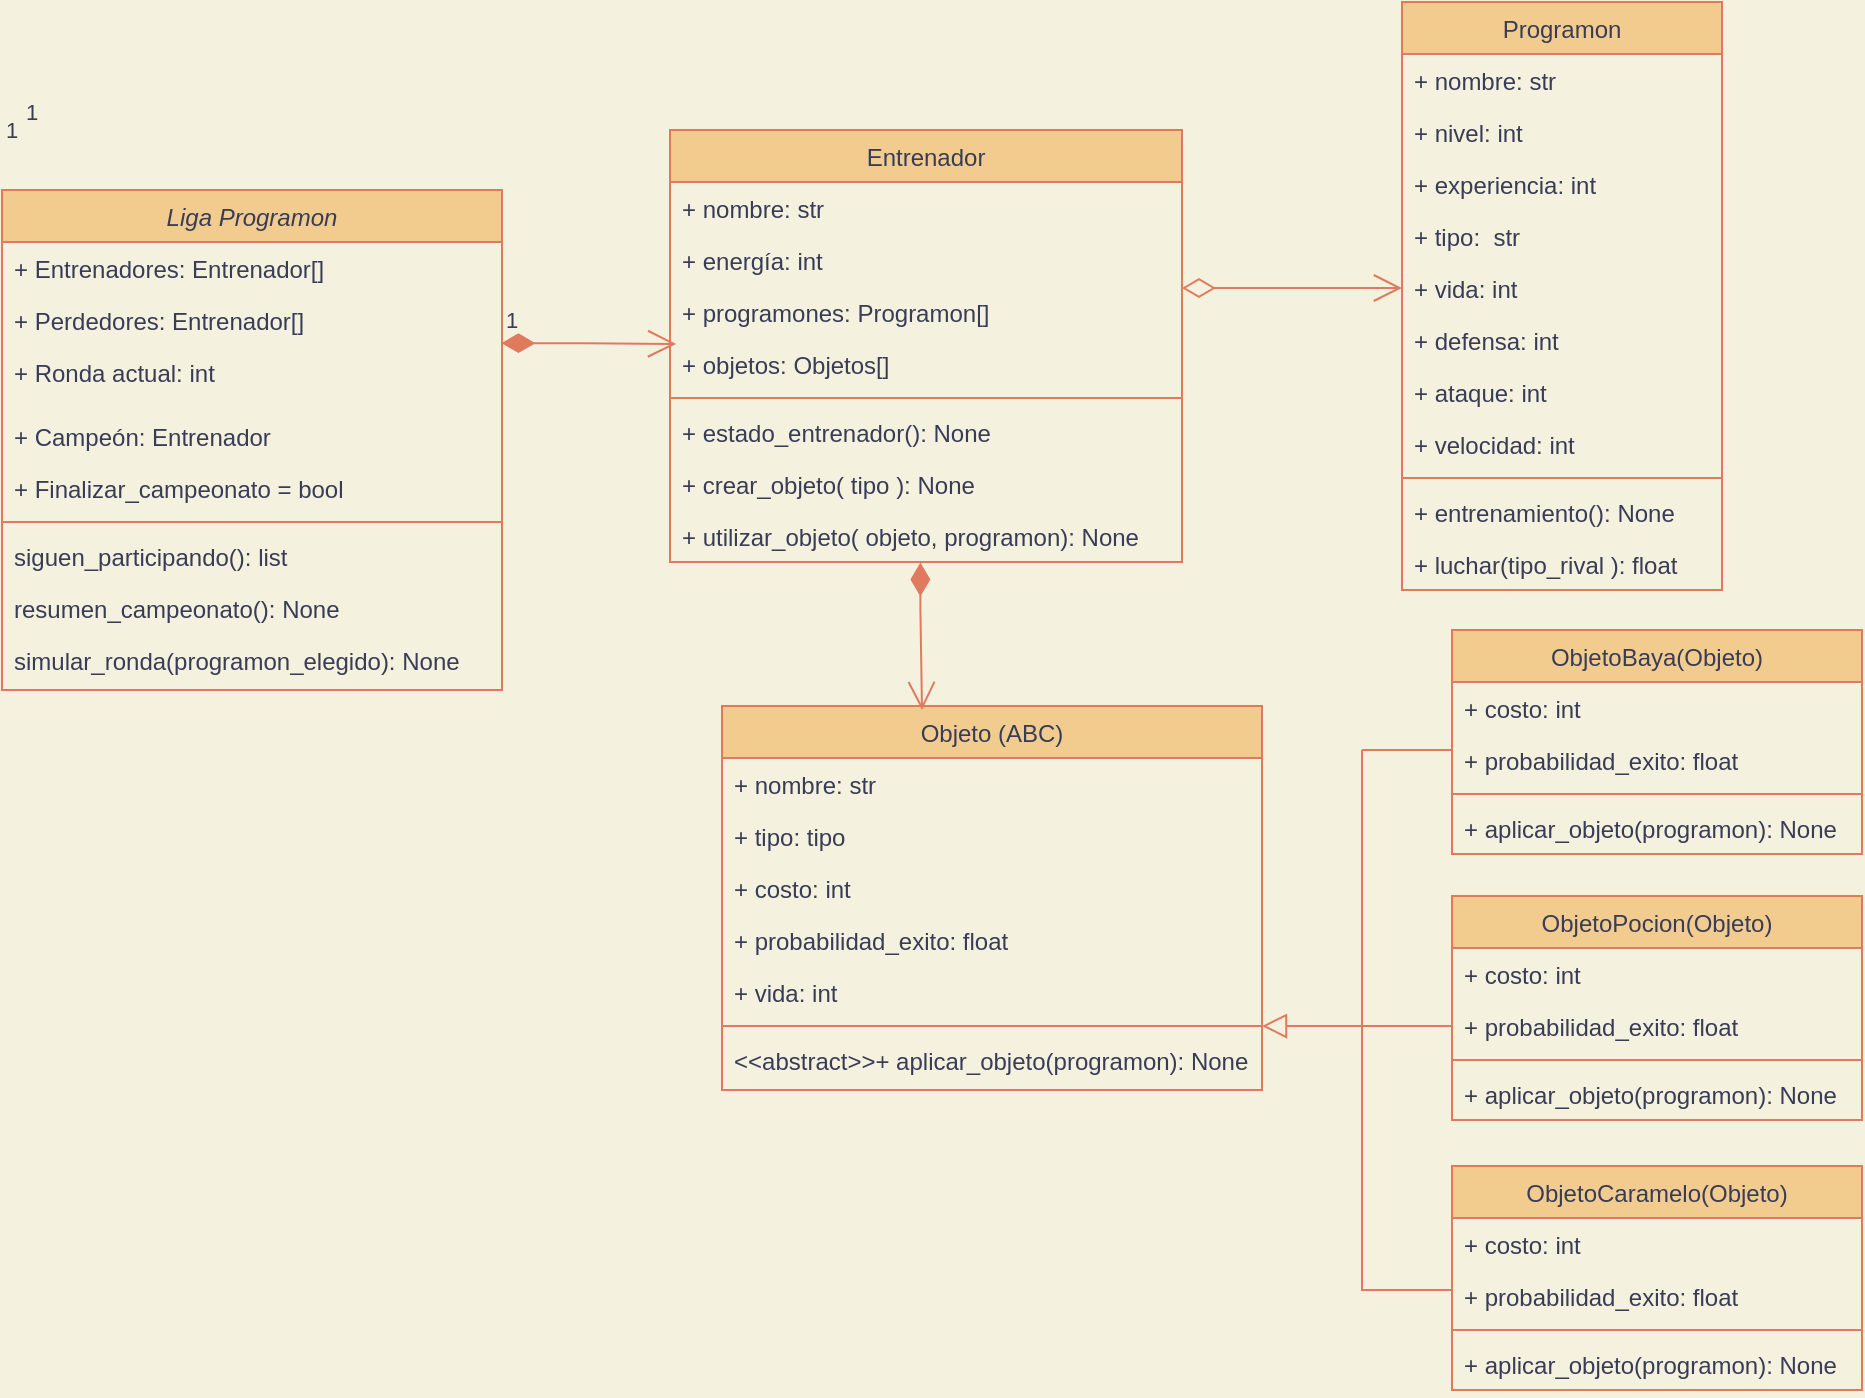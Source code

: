 <mxfile version="20.2.8" type="github">
  <diagram id="C5RBs43oDa-KdzZeNtuy" name="Page-1">
    <mxGraphModel dx="1480" dy="563" grid="1" gridSize="10" guides="1" tooltips="1" connect="1" arrows="1" fold="1" page="1" pageScale="1" pageWidth="827" pageHeight="1169" background="#F4F1DE" math="0" shadow="0">
      <root>
        <mxCell id="WIyWlLk6GJQsqaUBKTNV-0" />
        <mxCell id="WIyWlLk6GJQsqaUBKTNV-1" parent="WIyWlLk6GJQsqaUBKTNV-0" />
        <mxCell id="zkfFHV4jXpPFQw0GAbJ--0" value="Liga Programon" style="swimlane;fontStyle=2;align=center;verticalAlign=top;childLayout=stackLayout;horizontal=1;startSize=26;horizontalStack=0;resizeParent=1;resizeLast=0;collapsible=1;marginBottom=0;rounded=0;shadow=0;strokeWidth=1;fillColor=#F2CC8F;strokeColor=#E07A5F;fontColor=#393C56;" parent="WIyWlLk6GJQsqaUBKTNV-1" vertex="1">
          <mxGeometry x="80" y="120" width="250" height="250" as="geometry">
            <mxRectangle x="230" y="140" width="160" height="26" as="alternateBounds" />
          </mxGeometry>
        </mxCell>
        <mxCell id="zkfFHV4jXpPFQw0GAbJ--1" value="+ Entrenadores: Entrenador[]" style="text;align=left;verticalAlign=top;spacingLeft=4;spacingRight=4;overflow=hidden;rotatable=0;points=[[0,0.5],[1,0.5]];portConstraint=eastwest;fontColor=#393C56;" parent="zkfFHV4jXpPFQw0GAbJ--0" vertex="1">
          <mxGeometry y="26" width="250" height="26" as="geometry" />
        </mxCell>
        <mxCell id="zkfFHV4jXpPFQw0GAbJ--2" value="+ Perdedores: Entrenador[]" style="text;align=left;verticalAlign=top;spacingLeft=4;spacingRight=4;overflow=hidden;rotatable=0;points=[[0,0.5],[1,0.5]];portConstraint=eastwest;rounded=0;shadow=0;html=0;fontColor=#393C56;" parent="zkfFHV4jXpPFQw0GAbJ--0" vertex="1">
          <mxGeometry y="52" width="250" height="26" as="geometry" />
        </mxCell>
        <mxCell id="zkfFHV4jXpPFQw0GAbJ--3" value="+ Ronda actual: int" style="text;align=left;verticalAlign=top;spacingLeft=4;spacingRight=4;overflow=hidden;rotatable=0;points=[[0,0.5],[1,0.5]];portConstraint=eastwest;rounded=0;shadow=0;html=0;fontColor=#393C56;" parent="zkfFHV4jXpPFQw0GAbJ--0" vertex="1">
          <mxGeometry y="78" width="250" height="32" as="geometry" />
        </mxCell>
        <mxCell id="ItdQLOnhs8DhkVpAvpoB-0" value="+ Campeón: Entrenador" style="text;align=left;verticalAlign=top;spacingLeft=4;spacingRight=4;overflow=hidden;rotatable=0;points=[[0,0.5],[1,0.5]];portConstraint=eastwest;rounded=0;shadow=0;html=0;fontColor=#393C56;" parent="zkfFHV4jXpPFQw0GAbJ--0" vertex="1">
          <mxGeometry y="110" width="250" height="26" as="geometry" />
        </mxCell>
        <mxCell id="SOlJHKWOMlSEvx0Z_7D7-0" value="+ Finalizar_campeonato = bool" style="text;align=left;verticalAlign=top;spacingLeft=4;spacingRight=4;overflow=hidden;rotatable=0;points=[[0,0.5],[1,0.5]];portConstraint=eastwest;rounded=0;shadow=0;html=0;fontColor=#393C56;" vertex="1" parent="zkfFHV4jXpPFQw0GAbJ--0">
          <mxGeometry y="136" width="250" height="26" as="geometry" />
        </mxCell>
        <mxCell id="zkfFHV4jXpPFQw0GAbJ--4" value="" style="line;html=1;strokeWidth=1;align=left;verticalAlign=middle;spacingTop=-1;spacingLeft=3;spacingRight=3;rotatable=0;labelPosition=right;points=[];portConstraint=eastwest;labelBackgroundColor=#F4F1DE;fillColor=#F2CC8F;strokeColor=#E07A5F;fontColor=#393C56;" parent="zkfFHV4jXpPFQw0GAbJ--0" vertex="1">
          <mxGeometry y="162" width="250" height="8" as="geometry" />
        </mxCell>
        <mxCell id="SOlJHKWOMlSEvx0Z_7D7-1" value="siguen_participando(): list" style="text;align=left;verticalAlign=top;spacingLeft=4;spacingRight=4;overflow=hidden;rotatable=0;points=[[0,0.5],[1,0.5]];portConstraint=eastwest;fontColor=#393C56;" vertex="1" parent="zkfFHV4jXpPFQw0GAbJ--0">
          <mxGeometry y="170" width="250" height="26" as="geometry" />
        </mxCell>
        <mxCell id="zkfFHV4jXpPFQw0GAbJ--5" value="resumen_campeonato(): None" style="text;align=left;verticalAlign=top;spacingLeft=4;spacingRight=4;overflow=hidden;rotatable=0;points=[[0,0.5],[1,0.5]];portConstraint=eastwest;fontColor=#393C56;" parent="zkfFHV4jXpPFQw0GAbJ--0" vertex="1">
          <mxGeometry y="196" width="250" height="26" as="geometry" />
        </mxCell>
        <mxCell id="SOlJHKWOMlSEvx0Z_7D7-2" value="simular_ronda(programon_elegido): None" style="text;align=left;verticalAlign=top;spacingLeft=4;spacingRight=4;overflow=hidden;rotatable=0;points=[[0,0.5],[1,0.5]];portConstraint=eastwest;fontColor=#393C56;" vertex="1" parent="zkfFHV4jXpPFQw0GAbJ--0">
          <mxGeometry y="222" width="250" height="26" as="geometry" />
        </mxCell>
        <mxCell id="ItdQLOnhs8DhkVpAvpoB-33" value="Entrenador" style="swimlane;fontStyle=0;align=center;verticalAlign=top;childLayout=stackLayout;horizontal=1;startSize=26;horizontalStack=0;resizeParent=1;resizeLast=0;collapsible=1;marginBottom=0;rounded=0;shadow=0;strokeWidth=1;fillColor=#F2CC8F;strokeColor=#E07A5F;fontColor=#393C56;" parent="WIyWlLk6GJQsqaUBKTNV-1" vertex="1">
          <mxGeometry x="414" y="90" width="256" height="216" as="geometry">
            <mxRectangle x="550" y="140" width="160" height="26" as="alternateBounds" />
          </mxGeometry>
        </mxCell>
        <mxCell id="ItdQLOnhs8DhkVpAvpoB-102" value="+ nombre: str" style="text;align=left;verticalAlign=top;spacingLeft=4;spacingRight=4;overflow=hidden;rotatable=0;points=[[0,0.5],[1,0.5]];portConstraint=eastwest;fontColor=#393C56;" parent="ItdQLOnhs8DhkVpAvpoB-33" vertex="1">
          <mxGeometry y="26" width="256" height="26" as="geometry" />
        </mxCell>
        <mxCell id="ItdQLOnhs8DhkVpAvpoB-34" value="+ energía: int" style="text;align=left;verticalAlign=top;spacingLeft=4;spacingRight=4;overflow=hidden;rotatable=0;points=[[0,0.5],[1,0.5]];portConstraint=eastwest;fontColor=#393C56;" parent="ItdQLOnhs8DhkVpAvpoB-33" vertex="1">
          <mxGeometry y="52" width="256" height="26" as="geometry" />
        </mxCell>
        <mxCell id="ItdQLOnhs8DhkVpAvpoB-35" value="+ programones: Programon[]" style="text;align=left;verticalAlign=top;spacingLeft=4;spacingRight=4;overflow=hidden;rotatable=0;points=[[0,0.5],[1,0.5]];portConstraint=eastwest;rounded=0;shadow=0;html=0;fontColor=#393C56;" parent="ItdQLOnhs8DhkVpAvpoB-33" vertex="1">
          <mxGeometry y="78" width="256" height="26" as="geometry" />
        </mxCell>
        <mxCell id="ItdQLOnhs8DhkVpAvpoB-36" value="+ objetos: Objetos[]" style="text;align=left;verticalAlign=top;spacingLeft=4;spacingRight=4;overflow=hidden;rotatable=0;points=[[0,0.5],[1,0.5]];portConstraint=eastwest;rounded=0;shadow=0;html=0;fontColor=#393C56;" parent="ItdQLOnhs8DhkVpAvpoB-33" vertex="1">
          <mxGeometry y="104" width="256" height="26" as="geometry" />
        </mxCell>
        <mxCell id="ItdQLOnhs8DhkVpAvpoB-39" value="" style="line;html=1;strokeWidth=1;align=left;verticalAlign=middle;spacingTop=-1;spacingLeft=3;spacingRight=3;rotatable=0;labelPosition=right;points=[];portConstraint=eastwest;labelBackgroundColor=#F4F1DE;fillColor=#F2CC8F;strokeColor=#E07A5F;fontColor=#393C56;" parent="ItdQLOnhs8DhkVpAvpoB-33" vertex="1">
          <mxGeometry y="130" width="256" height="8" as="geometry" />
        </mxCell>
        <mxCell id="ItdQLOnhs8DhkVpAvpoB-44" value="+ estado_entrenador(): None" style="text;align=left;verticalAlign=top;spacingLeft=4;spacingRight=4;overflow=hidden;rotatable=0;points=[[0,0.5],[1,0.5]];portConstraint=eastwest;fontColor=#393C56;" parent="ItdQLOnhs8DhkVpAvpoB-33" vertex="1">
          <mxGeometry y="138" width="256" height="26" as="geometry" />
        </mxCell>
        <mxCell id="ItdQLOnhs8DhkVpAvpoB-42" value="+ crear_objeto( tipo ): None" style="text;align=left;verticalAlign=top;spacingLeft=4;spacingRight=4;overflow=hidden;rotatable=0;points=[[0,0.5],[1,0.5]];portConstraint=eastwest;fontColor=#393C56;" parent="ItdQLOnhs8DhkVpAvpoB-33" vertex="1">
          <mxGeometry y="164" width="256" height="26" as="geometry" />
        </mxCell>
        <mxCell id="ItdQLOnhs8DhkVpAvpoB-43" value="+ utilizar_objeto( objeto, programon): None&#xa;" style="text;align=left;verticalAlign=top;spacingLeft=4;spacingRight=4;overflow=hidden;rotatable=0;points=[[0,0.5],[1,0.5]];portConstraint=eastwest;fontColor=#393C56;" parent="ItdQLOnhs8DhkVpAvpoB-33" vertex="1">
          <mxGeometry y="190" width="256" height="26" as="geometry" />
        </mxCell>
        <mxCell id="ItdQLOnhs8DhkVpAvpoB-45" value="Programon" style="swimlane;fontStyle=0;align=center;verticalAlign=top;childLayout=stackLayout;horizontal=1;startSize=26;horizontalStack=0;resizeParent=1;resizeLast=0;collapsible=1;marginBottom=0;rounded=0;shadow=0;strokeWidth=1;fillColor=#F2CC8F;strokeColor=#E07A5F;fontColor=#393C56;" parent="WIyWlLk6GJQsqaUBKTNV-1" vertex="1">
          <mxGeometry x="780" y="26" width="160" height="294" as="geometry">
            <mxRectangle x="820" y="77" width="160" height="26" as="alternateBounds" />
          </mxGeometry>
        </mxCell>
        <mxCell id="ItdQLOnhs8DhkVpAvpoB-46" value="+ nombre: str" style="text;align=left;verticalAlign=top;spacingLeft=4;spacingRight=4;overflow=hidden;rotatable=0;points=[[0,0.5],[1,0.5]];portConstraint=eastwest;fontColor=#393C56;" parent="ItdQLOnhs8DhkVpAvpoB-45" vertex="1">
          <mxGeometry y="26" width="160" height="26" as="geometry" />
        </mxCell>
        <mxCell id="ItdQLOnhs8DhkVpAvpoB-47" value="+ nivel: int" style="text;align=left;verticalAlign=top;spacingLeft=4;spacingRight=4;overflow=hidden;rotatable=0;points=[[0,0.5],[1,0.5]];portConstraint=eastwest;rounded=0;shadow=0;html=0;fontColor=#393C56;" parent="ItdQLOnhs8DhkVpAvpoB-45" vertex="1">
          <mxGeometry y="52" width="160" height="26" as="geometry" />
        </mxCell>
        <mxCell id="ItdQLOnhs8DhkVpAvpoB-48" value="+ experiencia: int" style="text;align=left;verticalAlign=top;spacingLeft=4;spacingRight=4;overflow=hidden;rotatable=0;points=[[0,0.5],[1,0.5]];portConstraint=eastwest;rounded=0;shadow=0;html=0;fontColor=#393C56;" parent="ItdQLOnhs8DhkVpAvpoB-45" vertex="1">
          <mxGeometry y="78" width="160" height="26" as="geometry" />
        </mxCell>
        <mxCell id="ItdQLOnhs8DhkVpAvpoB-49" value="+ tipo:  str" style="text;align=left;verticalAlign=top;spacingLeft=4;spacingRight=4;overflow=hidden;rotatable=0;points=[[0,0.5],[1,0.5]];portConstraint=eastwest;rounded=0;shadow=0;html=0;fontColor=#393C56;" parent="ItdQLOnhs8DhkVpAvpoB-45" vertex="1">
          <mxGeometry y="104" width="160" height="26" as="geometry" />
        </mxCell>
        <mxCell id="ItdQLOnhs8DhkVpAvpoB-50" value="+ vida: int" style="text;align=left;verticalAlign=top;spacingLeft=4;spacingRight=4;overflow=hidden;rotatable=0;points=[[0,0.5],[1,0.5]];portConstraint=eastwest;rounded=0;shadow=0;html=0;fontColor=#393C56;" parent="ItdQLOnhs8DhkVpAvpoB-45" vertex="1">
          <mxGeometry y="130" width="160" height="26" as="geometry" />
        </mxCell>
        <mxCell id="ItdQLOnhs8DhkVpAvpoB-59" value="+ defensa: int" style="text;align=left;verticalAlign=top;spacingLeft=4;spacingRight=4;overflow=hidden;rotatable=0;points=[[0,0.5],[1,0.5]];portConstraint=eastwest;rounded=0;shadow=0;html=0;fontColor=#393C56;" parent="ItdQLOnhs8DhkVpAvpoB-45" vertex="1">
          <mxGeometry y="156" width="160" height="26" as="geometry" />
        </mxCell>
        <mxCell id="ItdQLOnhs8DhkVpAvpoB-51" value="+ ataque: int" style="text;align=left;verticalAlign=top;spacingLeft=4;spacingRight=4;overflow=hidden;rotatable=0;points=[[0,0.5],[1,0.5]];portConstraint=eastwest;rounded=0;shadow=0;html=0;fontColor=#393C56;" parent="ItdQLOnhs8DhkVpAvpoB-45" vertex="1">
          <mxGeometry y="182" width="160" height="26" as="geometry" />
        </mxCell>
        <mxCell id="ItdQLOnhs8DhkVpAvpoB-60" value="+ velocidad: int" style="text;align=left;verticalAlign=top;spacingLeft=4;spacingRight=4;overflow=hidden;rotatable=0;points=[[0,0.5],[1,0.5]];portConstraint=eastwest;rounded=0;shadow=0;html=0;fontColor=#393C56;" parent="ItdQLOnhs8DhkVpAvpoB-45" vertex="1">
          <mxGeometry y="208" width="160" height="26" as="geometry" />
        </mxCell>
        <mxCell id="ItdQLOnhs8DhkVpAvpoB-52" value="" style="line;html=1;strokeWidth=1;align=left;verticalAlign=middle;spacingTop=-1;spacingLeft=3;spacingRight=3;rotatable=0;labelPosition=right;points=[];portConstraint=eastwest;labelBackgroundColor=#F4F1DE;fillColor=#F2CC8F;strokeColor=#E07A5F;fontColor=#393C56;" parent="ItdQLOnhs8DhkVpAvpoB-45" vertex="1">
          <mxGeometry y="234" width="160" height="8" as="geometry" />
        </mxCell>
        <mxCell id="ItdQLOnhs8DhkVpAvpoB-53" value="+ entrenamiento(): None&#xa;" style="text;align=left;verticalAlign=top;spacingLeft=4;spacingRight=4;overflow=hidden;rotatable=0;points=[[0,0.5],[1,0.5]];portConstraint=eastwest;fontColor=#393C56;" parent="ItdQLOnhs8DhkVpAvpoB-45" vertex="1">
          <mxGeometry y="242" width="160" height="26" as="geometry" />
        </mxCell>
        <mxCell id="ItdQLOnhs8DhkVpAvpoB-54" value="+ luchar(tipo_rival ): float" style="text;align=left;verticalAlign=top;spacingLeft=4;spacingRight=4;overflow=hidden;rotatable=0;points=[[0,0.5],[1,0.5]];portConstraint=eastwest;fontColor=#393C56;" parent="ItdQLOnhs8DhkVpAvpoB-45" vertex="1">
          <mxGeometry y="268" width="160" height="26" as="geometry" />
        </mxCell>
        <mxCell id="ItdQLOnhs8DhkVpAvpoB-58" value="" style="endArrow=none;shadow=0;strokeWidth=1;rounded=0;endFill=1;edgeStyle=elbowEdgeStyle;elbow=vertical;startArrow=none;labelBackgroundColor=#F4F1DE;strokeColor=#E07A5F;fontColor=#393C56;" parent="WIyWlLk6GJQsqaUBKTNV-1" edge="1">
          <mxGeometry x="0.5" y="41" relative="1" as="geometry">
            <mxPoint x="860" y="294" as="sourcePoint" />
            <mxPoint x="860" y="295" as="targetPoint" />
            <mxPoint x="-40" y="32" as="offset" />
            <Array as="points" />
          </mxGeometry>
        </mxCell>
        <mxCell id="ItdQLOnhs8DhkVpAvpoB-103" value="Objeto (ABC)" style="swimlane;fontStyle=0;align=center;verticalAlign=top;childLayout=stackLayout;horizontal=1;startSize=26;horizontalStack=0;resizeParent=1;resizeLast=0;collapsible=1;marginBottom=0;rounded=0;shadow=0;strokeWidth=1;fillColor=#F2CC8F;strokeColor=#E07A5F;fontColor=#393C56;" parent="WIyWlLk6GJQsqaUBKTNV-1" vertex="1">
          <mxGeometry x="440" y="378" width="270" height="192" as="geometry">
            <mxRectangle x="820" y="77" width="160" height="26" as="alternateBounds" />
          </mxGeometry>
        </mxCell>
        <mxCell id="ItdQLOnhs8DhkVpAvpoB-104" value="+ nombre: str" style="text;align=left;verticalAlign=top;spacingLeft=4;spacingRight=4;overflow=hidden;rotatable=0;points=[[0,0.5],[1,0.5]];portConstraint=eastwest;fontColor=#393C56;" parent="ItdQLOnhs8DhkVpAvpoB-103" vertex="1">
          <mxGeometry y="26" width="270" height="26" as="geometry" />
        </mxCell>
        <mxCell id="ItdQLOnhs8DhkVpAvpoB-105" value="+ tipo: tipo" style="text;align=left;verticalAlign=top;spacingLeft=4;spacingRight=4;overflow=hidden;rotatable=0;points=[[0,0.5],[1,0.5]];portConstraint=eastwest;rounded=0;shadow=0;html=0;fontColor=#393C56;" parent="ItdQLOnhs8DhkVpAvpoB-103" vertex="1">
          <mxGeometry y="52" width="270" height="26" as="geometry" />
        </mxCell>
        <mxCell id="ItdQLOnhs8DhkVpAvpoB-106" value="+ costo: int" style="text;align=left;verticalAlign=top;spacingLeft=4;spacingRight=4;overflow=hidden;rotatable=0;points=[[0,0.5],[1,0.5]];portConstraint=eastwest;rounded=0;shadow=0;html=0;fontColor=#393C56;" parent="ItdQLOnhs8DhkVpAvpoB-103" vertex="1">
          <mxGeometry y="78" width="270" height="26" as="geometry" />
        </mxCell>
        <mxCell id="ItdQLOnhs8DhkVpAvpoB-107" value="+ probabilidad_exito: float" style="text;align=left;verticalAlign=top;spacingLeft=4;spacingRight=4;overflow=hidden;rotatable=0;points=[[0,0.5],[1,0.5]];portConstraint=eastwest;rounded=0;shadow=0;html=0;fontColor=#393C56;" parent="ItdQLOnhs8DhkVpAvpoB-103" vertex="1">
          <mxGeometry y="104" width="270" height="26" as="geometry" />
        </mxCell>
        <mxCell id="ItdQLOnhs8DhkVpAvpoB-108" value="+ vida: int" style="text;align=left;verticalAlign=top;spacingLeft=4;spacingRight=4;overflow=hidden;rotatable=0;points=[[0,0.5],[1,0.5]];portConstraint=eastwest;rounded=0;shadow=0;html=0;fontColor=#393C56;" parent="ItdQLOnhs8DhkVpAvpoB-103" vertex="1">
          <mxGeometry y="130" width="270" height="26" as="geometry" />
        </mxCell>
        <mxCell id="ItdQLOnhs8DhkVpAvpoB-112" value="" style="line;html=1;strokeWidth=1;align=left;verticalAlign=middle;spacingTop=-1;spacingLeft=3;spacingRight=3;rotatable=0;labelPosition=right;points=[];portConstraint=eastwest;labelBackgroundColor=#F4F1DE;fillColor=#F2CC8F;strokeColor=#E07A5F;fontColor=#393C56;" parent="ItdQLOnhs8DhkVpAvpoB-103" vertex="1">
          <mxGeometry y="156" width="270" height="8" as="geometry" />
        </mxCell>
        <mxCell id="ItdQLOnhs8DhkVpAvpoB-113" value="&lt;&lt;abstract&gt;&gt;+ aplicar_objeto(programon): None" style="text;align=left;verticalAlign=top;spacingLeft=4;spacingRight=4;overflow=hidden;rotatable=0;points=[[0,0.5],[1,0.5]];portConstraint=eastwest;fontColor=#393C56;" parent="ItdQLOnhs8DhkVpAvpoB-103" vertex="1">
          <mxGeometry y="164" width="270" height="26" as="geometry" />
        </mxCell>
        <mxCell id="ItdQLOnhs8DhkVpAvpoB-140" value="ObjetoBaya(Objeto)" style="swimlane;fontStyle=0;align=center;verticalAlign=top;childLayout=stackLayout;horizontal=1;startSize=26;horizontalStack=0;resizeParent=1;resizeLast=0;collapsible=1;marginBottom=0;rounded=0;shadow=0;strokeWidth=1;fillColor=#F2CC8F;strokeColor=#E07A5F;fontColor=#393C56;" parent="WIyWlLk6GJQsqaUBKTNV-1" vertex="1">
          <mxGeometry x="805" y="340" width="205" height="112" as="geometry">
            <mxRectangle x="550" y="140" width="160" height="26" as="alternateBounds" />
          </mxGeometry>
        </mxCell>
        <mxCell id="JlNe0NymNKzTQCFmDeAG-0" value="+ costo: int" style="text;align=left;verticalAlign=top;spacingLeft=4;spacingRight=4;overflow=hidden;rotatable=0;points=[[0,0.5],[1,0.5]];portConstraint=eastwest;rounded=0;shadow=0;html=0;fontColor=#393C56;" parent="ItdQLOnhs8DhkVpAvpoB-140" vertex="1">
          <mxGeometry y="26" width="205" height="26" as="geometry" />
        </mxCell>
        <mxCell id="JlNe0NymNKzTQCFmDeAG-1" value="+ probabilidad_exito: float" style="text;align=left;verticalAlign=top;spacingLeft=4;spacingRight=4;overflow=hidden;rotatable=0;points=[[0,0.5],[1,0.5]];portConstraint=eastwest;rounded=0;shadow=0;html=0;fontColor=#393C56;" parent="ItdQLOnhs8DhkVpAvpoB-140" vertex="1">
          <mxGeometry y="52" width="205" height="26" as="geometry" />
        </mxCell>
        <mxCell id="ItdQLOnhs8DhkVpAvpoB-141" value="" style="line;html=1;strokeWidth=1;align=left;verticalAlign=middle;spacingTop=-1;spacingLeft=3;spacingRight=3;rotatable=0;labelPosition=right;points=[];portConstraint=eastwest;labelBackgroundColor=#F4F1DE;fillColor=#F2CC8F;strokeColor=#E07A5F;fontColor=#393C56;" parent="ItdQLOnhs8DhkVpAvpoB-140" vertex="1">
          <mxGeometry y="78" width="205" height="8" as="geometry" />
        </mxCell>
        <mxCell id="SOlJHKWOMlSEvx0Z_7D7-26" value="+ aplicar_objeto(programon): None" style="text;align=left;verticalAlign=top;spacingLeft=4;spacingRight=4;overflow=hidden;rotatable=0;points=[[0,0.5],[1,0.5]];portConstraint=eastwest;fontColor=#393C56;" vertex="1" parent="ItdQLOnhs8DhkVpAvpoB-140">
          <mxGeometry y="86" width="205" height="26" as="geometry" />
        </mxCell>
        <mxCell id="ItdQLOnhs8DhkVpAvpoB-144" value="ObjetoPocion(Objeto)" style="swimlane;fontStyle=0;align=center;verticalAlign=top;childLayout=stackLayout;horizontal=1;startSize=26;horizontalStack=0;resizeParent=1;resizeLast=0;collapsible=1;marginBottom=0;rounded=0;shadow=0;strokeWidth=1;fillColor=#F2CC8F;strokeColor=#E07A5F;fontColor=#393C56;" parent="WIyWlLk6GJQsqaUBKTNV-1" vertex="1">
          <mxGeometry x="805" y="473" width="205" height="112" as="geometry">
            <mxRectangle x="550" y="140" width="160" height="26" as="alternateBounds" />
          </mxGeometry>
        </mxCell>
        <mxCell id="JlNe0NymNKzTQCFmDeAG-3" value="+ costo: int" style="text;align=left;verticalAlign=top;spacingLeft=4;spacingRight=4;overflow=hidden;rotatable=0;points=[[0,0.5],[1,0.5]];portConstraint=eastwest;rounded=0;shadow=0;html=0;fontColor=#393C56;" parent="ItdQLOnhs8DhkVpAvpoB-144" vertex="1">
          <mxGeometry y="26" width="205" height="26" as="geometry" />
        </mxCell>
        <mxCell id="JlNe0NymNKzTQCFmDeAG-2" value="+ probabilidad_exito: float" style="text;align=left;verticalAlign=top;spacingLeft=4;spacingRight=4;overflow=hidden;rotatable=0;points=[[0,0.5],[1,0.5]];portConstraint=eastwest;rounded=0;shadow=0;html=0;fontColor=#393C56;" parent="ItdQLOnhs8DhkVpAvpoB-144" vertex="1">
          <mxGeometry y="52" width="205" height="26" as="geometry" />
        </mxCell>
        <mxCell id="ItdQLOnhs8DhkVpAvpoB-145" value="" style="line;html=1;strokeWidth=1;align=left;verticalAlign=middle;spacingTop=-1;spacingLeft=3;spacingRight=3;rotatable=0;labelPosition=right;points=[];portConstraint=eastwest;labelBackgroundColor=#F4F1DE;fillColor=#F2CC8F;strokeColor=#E07A5F;fontColor=#393C56;" parent="ItdQLOnhs8DhkVpAvpoB-144" vertex="1">
          <mxGeometry y="78" width="205" height="8" as="geometry" />
        </mxCell>
        <mxCell id="SOlJHKWOMlSEvx0Z_7D7-25" value="+ aplicar_objeto(programon): None" style="text;align=left;verticalAlign=top;spacingLeft=4;spacingRight=4;overflow=hidden;rotatable=0;points=[[0,0.5],[1,0.5]];portConstraint=eastwest;fontColor=#393C56;" vertex="1" parent="ItdQLOnhs8DhkVpAvpoB-144">
          <mxGeometry y="86" width="205" height="26" as="geometry" />
        </mxCell>
        <mxCell id="ItdQLOnhs8DhkVpAvpoB-151" value="ObjetoCaramelo(Objeto)" style="swimlane;fontStyle=0;align=center;verticalAlign=top;childLayout=stackLayout;horizontal=1;startSize=26;horizontalStack=0;resizeParent=1;resizeLast=0;collapsible=1;marginBottom=0;rounded=0;shadow=0;strokeWidth=1;fillColor=#F2CC8F;strokeColor=#E07A5F;fontColor=#393C56;" parent="WIyWlLk6GJQsqaUBKTNV-1" vertex="1">
          <mxGeometry x="805" y="608" width="205" height="112" as="geometry">
            <mxRectangle x="550" y="140" width="160" height="26" as="alternateBounds" />
          </mxGeometry>
        </mxCell>
        <mxCell id="SOlJHKWOMlSEvx0Z_7D7-22" value="+ costo: int" style="text;align=left;verticalAlign=top;spacingLeft=4;spacingRight=4;overflow=hidden;rotatable=0;points=[[0,0.5],[1,0.5]];portConstraint=eastwest;rounded=0;shadow=0;html=0;fontColor=#393C56;" vertex="1" parent="ItdQLOnhs8DhkVpAvpoB-151">
          <mxGeometry y="26" width="205" height="26" as="geometry" />
        </mxCell>
        <mxCell id="SOlJHKWOMlSEvx0Z_7D7-23" value="+ probabilidad_exito: float" style="text;align=left;verticalAlign=top;spacingLeft=4;spacingRight=4;overflow=hidden;rotatable=0;points=[[0,0.5],[1,0.5]];portConstraint=eastwest;rounded=0;shadow=0;html=0;fontColor=#393C56;" vertex="1" parent="ItdQLOnhs8DhkVpAvpoB-151">
          <mxGeometry y="52" width="205" height="26" as="geometry" />
        </mxCell>
        <mxCell id="SOlJHKWOMlSEvx0Z_7D7-24" value="" style="line;html=1;strokeWidth=1;align=left;verticalAlign=middle;spacingTop=-1;spacingLeft=3;spacingRight=3;rotatable=0;labelPosition=right;points=[];portConstraint=eastwest;labelBackgroundColor=#F4F1DE;fillColor=#F2CC8F;strokeColor=#E07A5F;fontColor=#393C56;" vertex="1" parent="ItdQLOnhs8DhkVpAvpoB-151">
          <mxGeometry y="78" width="205" height="8" as="geometry" />
        </mxCell>
        <mxCell id="ItdQLOnhs8DhkVpAvpoB-153" value="+ aplicar_objeto(programon): None" style="text;align=left;verticalAlign=top;spacingLeft=4;spacingRight=4;overflow=hidden;rotatable=0;points=[[0,0.5],[1,0.5]];portConstraint=eastwest;fontColor=#393C56;" parent="ItdQLOnhs8DhkVpAvpoB-151" vertex="1">
          <mxGeometry y="86" width="205" height="26" as="geometry" />
        </mxCell>
        <mxCell id="__ie94CIOZDAJUmWZyoZ-18" value="" style="endArrow=block;endSize=10;endFill=0;shadow=0;strokeWidth=1;rounded=0;edgeStyle=elbowEdgeStyle;elbow=vertical;startArrow=none;entryX=1;entryY=1.154;entryDx=0;entryDy=0;entryPerimeter=0;labelBackgroundColor=#F4F1DE;strokeColor=#E07A5F;fontColor=#393C56;" parent="WIyWlLk6GJQsqaUBKTNV-1" edge="1" target="ItdQLOnhs8DhkVpAvpoB-108" source="JlNe0NymNKzTQCFmDeAG-2">
          <mxGeometry width="160" relative="1" as="geometry">
            <mxPoint x="690" y="538.05" as="sourcePoint" />
            <mxPoint x="740" y="538" as="targetPoint" />
            <Array as="points">
              <mxPoint x="660" y="538.05" />
              <mxPoint x="720" y="587.55" />
              <mxPoint x="690" y="540.55" />
            </Array>
          </mxGeometry>
        </mxCell>
        <mxCell id="__ie94CIOZDAJUmWZyoZ-21" value="" style="endArrow=none;endFill=0;html=1;shadow=0;fontFamily=Helvetica;fontSize=11;fontColor=#393C56;align=center;strokeColor=#E07A5F;strokeWidth=1;edgeStyle=orthogonalEdgeStyle;elbow=vertical;startArrow=none;rounded=0;labelBackgroundColor=#F4F1DE;" parent="WIyWlLk6GJQsqaUBKTNV-1" edge="1">
          <mxGeometry width="160" relative="1" as="geometry">
            <mxPoint x="760" y="400" as="sourcePoint" />
            <mxPoint x="805" y="720" as="targetPoint" />
            <Array as="points">
              <mxPoint x="760" y="670" />
              <mxPoint x="805" y="670" />
            </Array>
          </mxGeometry>
        </mxCell>
        <mxCell id="iLjFCTaq8ObGycd_KlK0-20" value="1" style="endArrow=open;html=1;endSize=12;startArrow=diamondThin;startSize=14;startFill=1;edgeStyle=orthogonalEdgeStyle;align=left;verticalAlign=bottom;rounded=0;sourcePerimeterSpacing=8;targetPerimeterSpacing=8;entryX=0.012;entryY=1.115;entryDx=0;entryDy=0;exitX=0.999;exitY=-0.045;exitDx=0;exitDy=0;exitPerimeter=0;entryPerimeter=0;labelBackgroundColor=#F4F1DE;strokeColor=#E07A5F;fontColor=#393C56;" parent="WIyWlLk6GJQsqaUBKTNV-1" target="ItdQLOnhs8DhkVpAvpoB-35" edge="1" source="zkfFHV4jXpPFQw0GAbJ--3">
          <mxGeometry x="-1" y="3" relative="1" as="geometry">
            <mxPoint x="270" y="362" as="sourcePoint" />
            <mxPoint x="360" y="270" as="targetPoint" />
            <Array as="points" />
          </mxGeometry>
        </mxCell>
        <mxCell id="iLjFCTaq8ObGycd_KlK0-23" value="1" style="endArrow=open;html=1;endSize=12;startArrow=diamondThin;startSize=14;startFill=0;edgeStyle=orthogonalEdgeStyle;align=left;verticalAlign=bottom;rounded=0;sourcePerimeterSpacing=8;targetPerimeterSpacing=8;entryX=0;entryY=0.5;entryDx=0;entryDy=0;labelBackgroundColor=#F4F1DE;strokeColor=#E07A5F;fontColor=#393C56;" parent="WIyWlLk6GJQsqaUBKTNV-1" target="ItdQLOnhs8DhkVpAvpoB-50" edge="1">
          <mxGeometry x="-1" y="585" relative="1" as="geometry">
            <mxPoint x="670" y="169" as="sourcePoint" />
            <mxPoint x="827.25" y="210" as="targetPoint" />
            <Array as="points">
              <mxPoint x="715" y="169" />
            </Array>
            <mxPoint x="-580" y="506" as="offset" />
          </mxGeometry>
        </mxCell>
        <mxCell id="SOlJHKWOMlSEvx0Z_7D7-9" value="1" style="endArrow=open;html=1;endSize=12;startArrow=diamondThin;startSize=14;startFill=1;edgeStyle=orthogonalEdgeStyle;align=left;verticalAlign=bottom;rounded=0;exitX=0.489;exitY=1.01;exitDx=0;exitDy=0;exitPerimeter=0;labelBackgroundColor=#F4F1DE;strokeColor=#E07A5F;fontColor=#393C56;" edge="1" parent="WIyWlLk6GJQsqaUBKTNV-1" source="ItdQLOnhs8DhkVpAvpoB-43">
          <mxGeometry x="-1" y="-503" relative="1" as="geometry">
            <mxPoint x="540" y="310" as="sourcePoint" />
            <mxPoint x="540" y="380" as="targetPoint" />
            <Array as="points">
              <mxPoint x="539" y="330" />
              <mxPoint x="540" y="330" />
            </Array>
            <mxPoint x="44" y="-208" as="offset" />
          </mxGeometry>
        </mxCell>
        <mxCell id="SOlJHKWOMlSEvx0Z_7D7-16" value="" style="endArrow=none;html=1;edgeStyle=orthogonalEdgeStyle;rounded=0;labelBackgroundColor=#F4F1DE;strokeColor=#E07A5F;fontColor=#393C56;" edge="1" parent="WIyWlLk6GJQsqaUBKTNV-1">
          <mxGeometry relative="1" as="geometry">
            <mxPoint x="760" y="400" as="sourcePoint" />
            <mxPoint x="805" y="400" as="targetPoint" />
          </mxGeometry>
        </mxCell>
      </root>
    </mxGraphModel>
  </diagram>
</mxfile>
